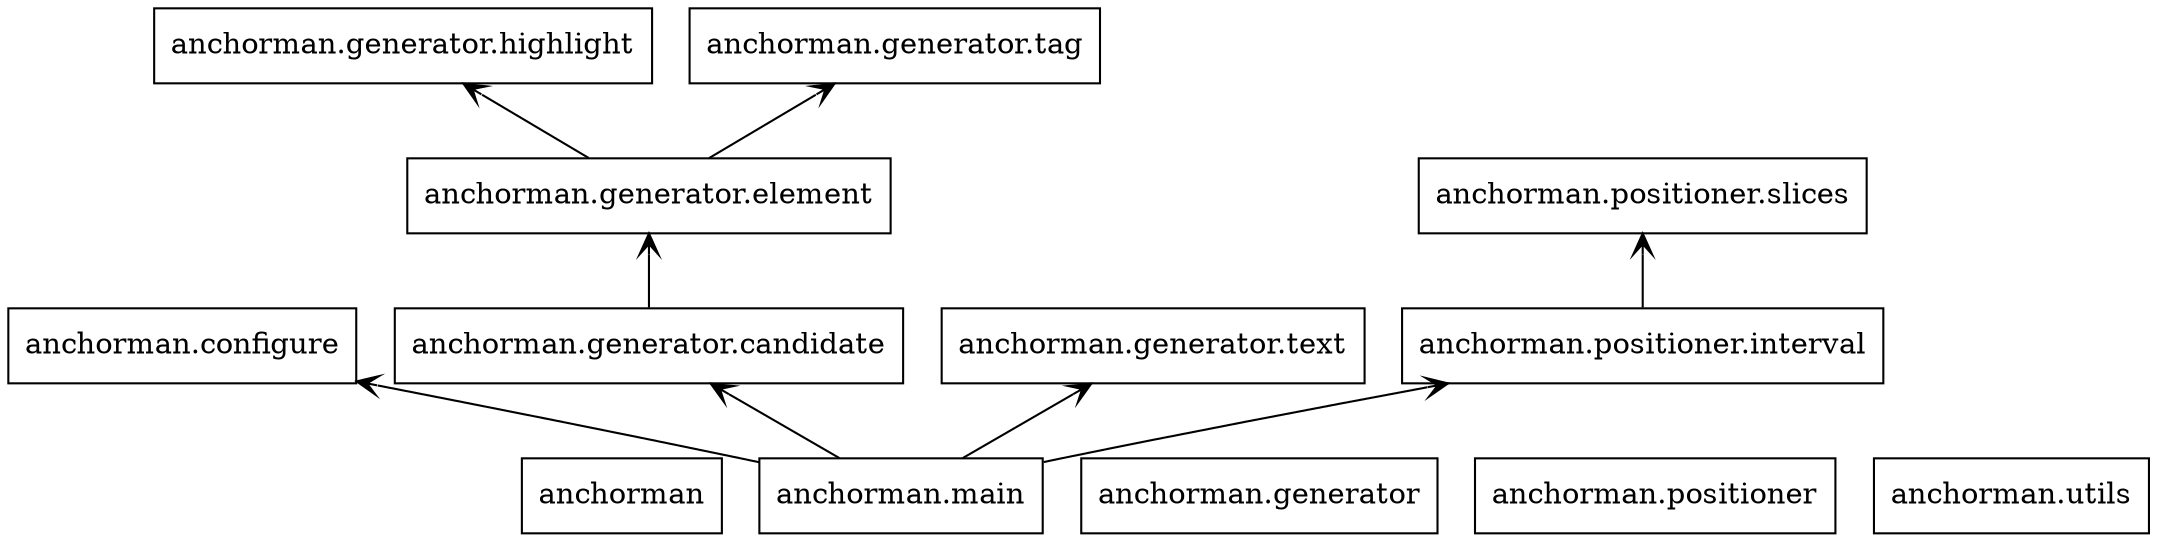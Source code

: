 digraph "packages_anchorman" {
charset="utf-8"
rankdir=BT
"0" [label="anchorman", shape="box"];
"1" [label="anchorman.configure", shape="box"];
"2" [label="anchorman.generator", shape="box"];
"3" [label="anchorman.generator.candidate", shape="box"];
"4" [label="anchorman.generator.element", shape="box"];
"5" [label="anchorman.generator.highlight", shape="box"];
"6" [label="anchorman.generator.tag", shape="box"];
"7" [label="anchorman.generator.text", shape="box"];
"8" [label="anchorman.main", shape="box"];
"9" [label="anchorman.positioner", shape="box"];
"10" [label="anchorman.positioner.interval", shape="box"];
"11" [label="anchorman.positioner.slices", shape="box"];
"12" [label="anchorman.utils", shape="box"];
"3" -> "4" [arrowhead="open", arrowtail="none"];
"4" -> "5" [arrowhead="open", arrowtail="none"];
"4" -> "6" [arrowhead="open", arrowtail="none"];
"8" -> "1" [arrowhead="open", arrowtail="none"];
"8" -> "3" [arrowhead="open", arrowtail="none"];
"8" -> "7" [arrowhead="open", arrowtail="none"];
"8" -> "10" [arrowhead="open", arrowtail="none"];
"10" -> "11" [arrowhead="open", arrowtail="none"];
}
